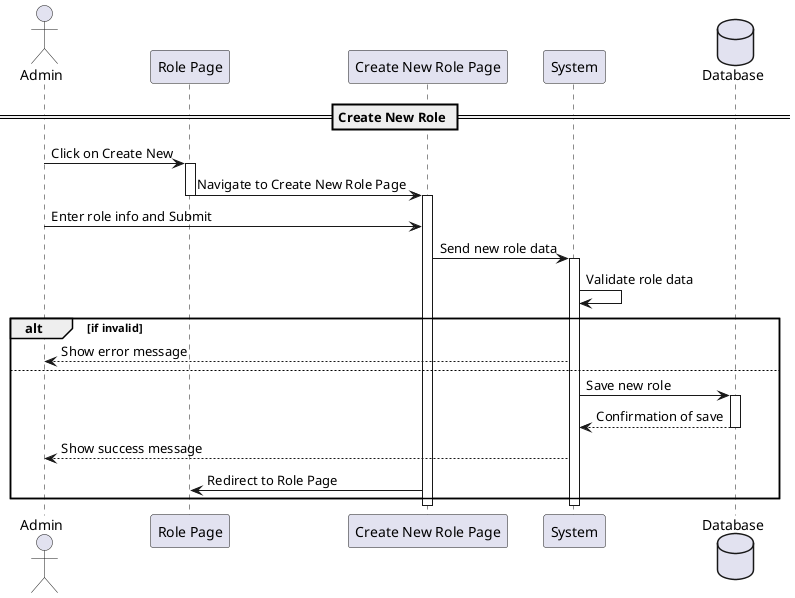 @startuml
actor Admin
participant "Role Page" as RolePage
participant "Create New Role Page" as CreateNewRolePage
participant System
database Database

== Create New Role ==
Admin -> RolePage : Click on Create New
activate RolePage
RolePage -> CreateNewRolePage : Navigate to Create New Role Page
deactivate RolePage

activate CreateNewRolePage
Admin -> CreateNewRolePage : Enter role info and Submit
CreateNewRolePage -> System : Send new role data
activate System
System -> System : Validate role data

alt if invalid
    System --> Admin : Show error message
else
    System -> Database : Save new role
    activate Database
    Database --> System : Confirmation of save
    deactivate Database
    System --> Admin : Show success message
    CreateNewRolePage -> RolePage : Redirect to Role Page
end
deactivate System
deactivate CreateNewRolePage
@enduml
